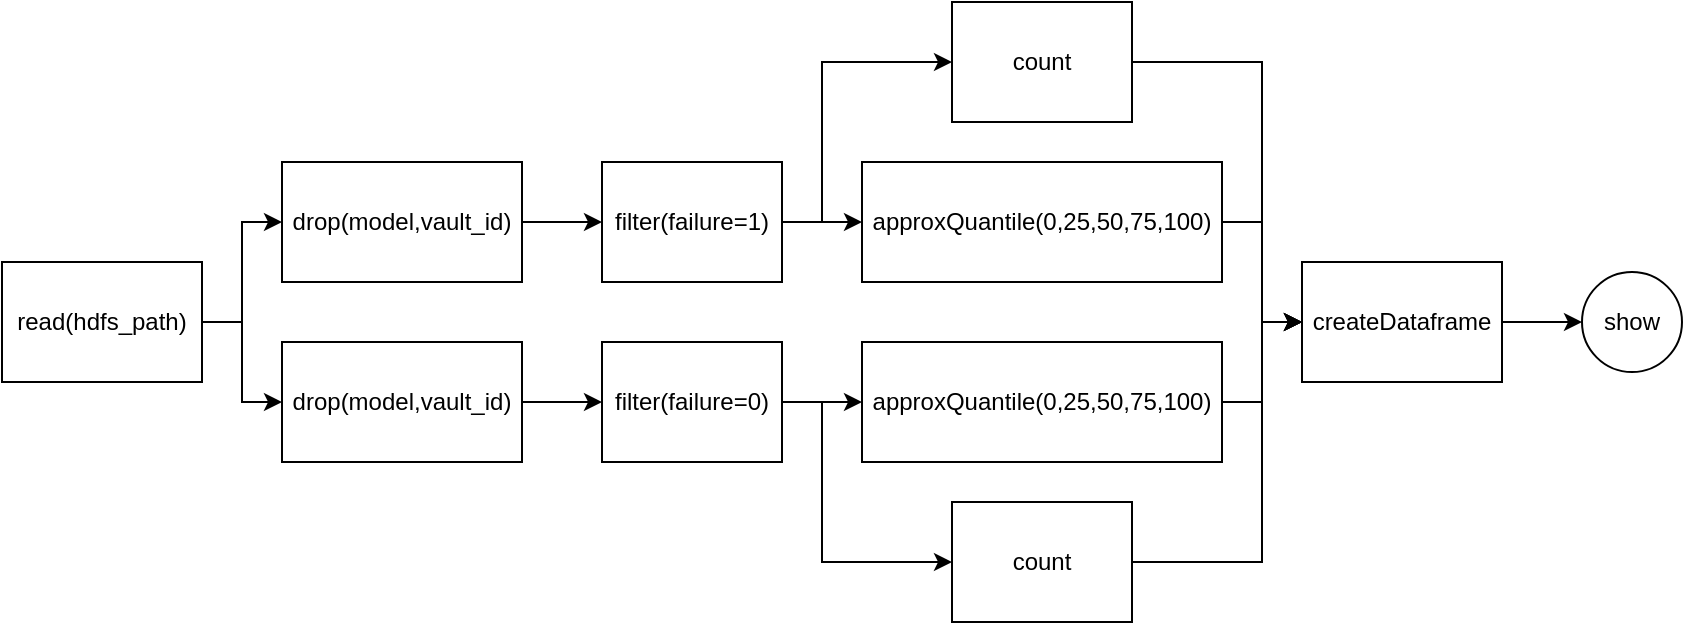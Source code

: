 <mxfile version="24.3.1" type="device">
  <diagram name="Page-1" id="RLEKTi60ZdWloyCEpr0X">
    <mxGraphModel dx="2524" dy="1191" grid="1" gridSize="10" guides="1" tooltips="1" connect="1" arrows="1" fold="1" page="1" pageScale="1" pageWidth="850" pageHeight="1100" math="0" shadow="0">
      <root>
        <mxCell id="0" />
        <mxCell id="1" parent="0" />
        <mxCell id="I396d66oS9yia68oeNcV-13" style="edgeStyle=orthogonalEdgeStyle;rounded=0;orthogonalLoop=1;jettySize=auto;html=1;exitX=1;exitY=0.5;exitDx=0;exitDy=0;entryX=0;entryY=0.5;entryDx=0;entryDy=0;" parent="1" source="I396d66oS9yia68oeNcV-9" target="I396d66oS9yia68oeNcV-10" edge="1">
          <mxGeometry relative="1" as="geometry" />
        </mxCell>
        <mxCell id="I396d66oS9yia68oeNcV-9" value="drop(model,vault_id)" style="rounded=0;whiteSpace=wrap;html=1;" parent="1" vertex="1">
          <mxGeometry x="80" y="220" width="120" height="60" as="geometry" />
        </mxCell>
        <mxCell id="I396d66oS9yia68oeNcV-15" style="edgeStyle=orthogonalEdgeStyle;rounded=0;orthogonalLoop=1;jettySize=auto;html=1;exitX=1;exitY=0.5;exitDx=0;exitDy=0;entryX=0;entryY=0.5;entryDx=0;entryDy=0;" parent="1" source="I396d66oS9yia68oeNcV-10" target="I396d66oS9yia68oeNcV-14" edge="1">
          <mxGeometry relative="1" as="geometry" />
        </mxCell>
        <mxCell id="YeOspxqXJ_cCkqmc0nSE-16" style="edgeStyle=orthogonalEdgeStyle;rounded=0;orthogonalLoop=1;jettySize=auto;html=1;exitX=1;exitY=0.5;exitDx=0;exitDy=0;entryX=0;entryY=0.5;entryDx=0;entryDy=0;" parent="1" source="I396d66oS9yia68oeNcV-10" target="YeOspxqXJ_cCkqmc0nSE-12" edge="1">
          <mxGeometry relative="1" as="geometry">
            <Array as="points">
              <mxPoint x="350" y="250" />
              <mxPoint x="350" y="170" />
            </Array>
          </mxGeometry>
        </mxCell>
        <mxCell id="I396d66oS9yia68oeNcV-10" value="filter(failure=1)" style="rounded=0;whiteSpace=wrap;html=1;" parent="1" vertex="1">
          <mxGeometry x="240" y="220" width="90" height="60" as="geometry" />
        </mxCell>
        <mxCell id="I396d66oS9yia68oeNcV-17" style="edgeStyle=orthogonalEdgeStyle;rounded=0;orthogonalLoop=1;jettySize=auto;html=1;exitX=1;exitY=0.5;exitDx=0;exitDy=0;entryX=0;entryY=0.5;entryDx=0;entryDy=0;" parent="1" source="I396d66oS9yia68oeNcV-14" target="YeOspxqXJ_cCkqmc0nSE-10" edge="1">
          <mxGeometry relative="1" as="geometry">
            <mxPoint x="610" y="250" as="targetPoint" />
          </mxGeometry>
        </mxCell>
        <mxCell id="I396d66oS9yia68oeNcV-14" value="approxQuantile(0,25,50,75,100)" style="rounded=0;whiteSpace=wrap;html=1;" parent="1" vertex="1">
          <mxGeometry x="370" y="220" width="180" height="60" as="geometry" />
        </mxCell>
        <mxCell id="I396d66oS9yia68oeNcV-34" value="show" style="ellipse;whiteSpace=wrap;html=1;aspect=fixed;" parent="1" vertex="1">
          <mxGeometry x="730" y="275" width="50" height="50" as="geometry" />
        </mxCell>
        <mxCell id="YeOspxqXJ_cCkqmc0nSE-6" style="edgeStyle=orthogonalEdgeStyle;rounded=0;orthogonalLoop=1;jettySize=auto;html=1;exitX=1;exitY=0.5;exitDx=0;exitDy=0;entryX=0;entryY=0.5;entryDx=0;entryDy=0;" parent="1" source="I396d66oS9yia68oeNcV-39" target="I396d66oS9yia68oeNcV-9" edge="1">
          <mxGeometry relative="1" as="geometry" />
        </mxCell>
        <mxCell id="YeOspxqXJ_cCkqmc0nSE-7" style="edgeStyle=orthogonalEdgeStyle;rounded=0;orthogonalLoop=1;jettySize=auto;html=1;exitX=1;exitY=0.5;exitDx=0;exitDy=0;entryX=0;entryY=0.5;entryDx=0;entryDy=0;" parent="1" source="I396d66oS9yia68oeNcV-39" target="YeOspxqXJ_cCkqmc0nSE-3" edge="1">
          <mxGeometry relative="1" as="geometry" />
        </mxCell>
        <mxCell id="I396d66oS9yia68oeNcV-39" value="read(hdfs_path)" style="rounded=0;whiteSpace=wrap;html=1;" parent="1" vertex="1">
          <mxGeometry x="-60" y="270" width="100" height="60" as="geometry" />
        </mxCell>
        <mxCell id="YeOspxqXJ_cCkqmc0nSE-8" style="edgeStyle=orthogonalEdgeStyle;rounded=0;orthogonalLoop=1;jettySize=auto;html=1;exitX=1;exitY=0.5;exitDx=0;exitDy=0;entryX=0;entryY=0.5;entryDx=0;entryDy=0;" parent="1" source="YeOspxqXJ_cCkqmc0nSE-3" target="YeOspxqXJ_cCkqmc0nSE-4" edge="1">
          <mxGeometry relative="1" as="geometry" />
        </mxCell>
        <mxCell id="YeOspxqXJ_cCkqmc0nSE-3" value="drop(model,vault_id)" style="rounded=0;whiteSpace=wrap;html=1;" parent="1" vertex="1">
          <mxGeometry x="80" y="310" width="120" height="60" as="geometry" />
        </mxCell>
        <mxCell id="YeOspxqXJ_cCkqmc0nSE-9" style="edgeStyle=orthogonalEdgeStyle;rounded=0;orthogonalLoop=1;jettySize=auto;html=1;exitX=1;exitY=0.5;exitDx=0;exitDy=0;entryX=0;entryY=0.5;entryDx=0;entryDy=0;" parent="1" source="YeOspxqXJ_cCkqmc0nSE-4" target="YeOspxqXJ_cCkqmc0nSE-5" edge="1">
          <mxGeometry relative="1" as="geometry" />
        </mxCell>
        <mxCell id="YeOspxqXJ_cCkqmc0nSE-14" style="edgeStyle=orthogonalEdgeStyle;rounded=0;orthogonalLoop=1;jettySize=auto;html=1;exitX=1;exitY=0.5;exitDx=0;exitDy=0;entryX=0;entryY=0.5;entryDx=0;entryDy=0;" parent="1" source="YeOspxqXJ_cCkqmc0nSE-4" target="YeOspxqXJ_cCkqmc0nSE-13" edge="1">
          <mxGeometry relative="1" as="geometry">
            <Array as="points">
              <mxPoint x="350" y="340" />
              <mxPoint x="350" y="420" />
            </Array>
          </mxGeometry>
        </mxCell>
        <mxCell id="YeOspxqXJ_cCkqmc0nSE-4" value="filter(failure=0)" style="rounded=0;whiteSpace=wrap;html=1;" parent="1" vertex="1">
          <mxGeometry x="240" y="310" width="90" height="60" as="geometry" />
        </mxCell>
        <mxCell id="YeOspxqXJ_cCkqmc0nSE-11" style="edgeStyle=orthogonalEdgeStyle;rounded=0;orthogonalLoop=1;jettySize=auto;html=1;exitX=1;exitY=0.5;exitDx=0;exitDy=0;entryX=0;entryY=0.5;entryDx=0;entryDy=0;" parent="1" source="YeOspxqXJ_cCkqmc0nSE-5" target="YeOspxqXJ_cCkqmc0nSE-10" edge="1">
          <mxGeometry relative="1" as="geometry" />
        </mxCell>
        <mxCell id="YeOspxqXJ_cCkqmc0nSE-5" value="approxQuantile(0,25,50,75,100)" style="rounded=0;whiteSpace=wrap;html=1;" parent="1" vertex="1">
          <mxGeometry x="370" y="310" width="180" height="60" as="geometry" />
        </mxCell>
        <mxCell id="YeOspxqXJ_cCkqmc0nSE-19" style="edgeStyle=orthogonalEdgeStyle;rounded=0;orthogonalLoop=1;jettySize=auto;html=1;exitX=1;exitY=0.5;exitDx=0;exitDy=0;entryX=0;entryY=0.5;entryDx=0;entryDy=0;" parent="1" source="YeOspxqXJ_cCkqmc0nSE-10" target="I396d66oS9yia68oeNcV-34" edge="1">
          <mxGeometry relative="1" as="geometry" />
        </mxCell>
        <mxCell id="YeOspxqXJ_cCkqmc0nSE-10" value="createDataframe" style="rounded=0;whiteSpace=wrap;html=1;" parent="1" vertex="1">
          <mxGeometry x="590" y="270" width="100" height="60" as="geometry" />
        </mxCell>
        <mxCell id="YeOspxqXJ_cCkqmc0nSE-17" style="edgeStyle=orthogonalEdgeStyle;rounded=0;orthogonalLoop=1;jettySize=auto;html=1;exitX=1;exitY=0.5;exitDx=0;exitDy=0;entryX=0;entryY=0.5;entryDx=0;entryDy=0;" parent="1" source="YeOspxqXJ_cCkqmc0nSE-12" target="YeOspxqXJ_cCkqmc0nSE-10" edge="1">
          <mxGeometry relative="1" as="geometry">
            <Array as="points">
              <mxPoint x="570" y="170" />
              <mxPoint x="570" y="300" />
            </Array>
          </mxGeometry>
        </mxCell>
        <mxCell id="YeOspxqXJ_cCkqmc0nSE-12" value="count" style="rounded=0;whiteSpace=wrap;html=1;" parent="1" vertex="1">
          <mxGeometry x="415" y="140" width="90" height="60" as="geometry" />
        </mxCell>
        <mxCell id="YeOspxqXJ_cCkqmc0nSE-18" style="edgeStyle=orthogonalEdgeStyle;rounded=0;orthogonalLoop=1;jettySize=auto;html=1;exitX=1;exitY=0.5;exitDx=0;exitDy=0;entryX=0;entryY=0.5;entryDx=0;entryDy=0;" parent="1" source="YeOspxqXJ_cCkqmc0nSE-13" target="YeOspxqXJ_cCkqmc0nSE-10" edge="1">
          <mxGeometry relative="1" as="geometry">
            <Array as="points">
              <mxPoint x="570" y="420" />
              <mxPoint x="570" y="300" />
            </Array>
          </mxGeometry>
        </mxCell>
        <mxCell id="YeOspxqXJ_cCkqmc0nSE-13" value="count" style="rounded=0;whiteSpace=wrap;html=1;" parent="1" vertex="1">
          <mxGeometry x="415" y="390" width="90" height="60" as="geometry" />
        </mxCell>
      </root>
    </mxGraphModel>
  </diagram>
</mxfile>

